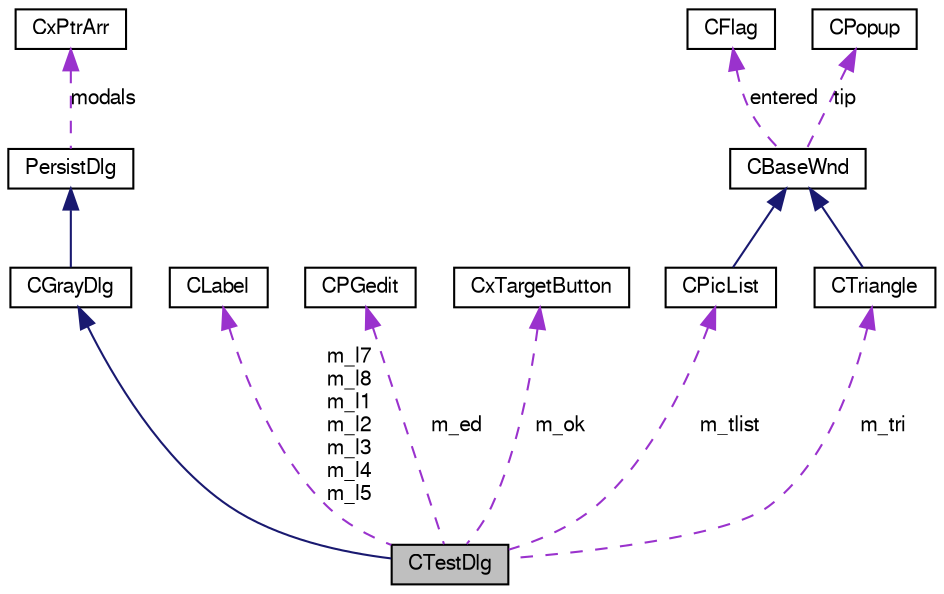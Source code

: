 digraph G
{
  edge [fontname="FreeSans",fontsize="10",labelfontname="FreeSans",labelfontsize="10"];
  node [fontname="FreeSans",fontsize="10",shape=record];
  Node1 [label="CTestDlg",height=0.2,width=0.4,color="black", fillcolor="grey75", style="filled" fontcolor="black"];
  Node2 -> Node1 [dir=back,color="midnightblue",fontsize="10",style="solid",fontname="FreeSans"];
  Node2 [label="CGrayDlg",height=0.2,width=0.4,color="black", fillcolor="white", style="filled",URL="$class_c_gray_dlg.html"];
  Node3 -> Node2 [dir=back,color="midnightblue",fontsize="10",style="solid",fontname="FreeSans"];
  Node3 [label="PersistDlg",height=0.2,width=0.4,color="black", fillcolor="white", style="filled",URL="$class_persist_dlg.html"];
  Node4 -> Node3 [dir=back,color="darkorchid3",fontsize="10",style="dashed",label="modals",fontname="FreeSans"];
  Node4 [label="CxPtrArr",height=0.2,width=0.4,color="black", fillcolor="white", style="filled",URL="$class_cx_ptr_arr.html"];
  Node5 -> Node1 [dir=back,color="darkorchid3",fontsize="10",style="dashed",label="m_l7\nm_l8\nm_l1\nm_l2\nm_l3\nm_l4\nm_l5",fontname="FreeSans"];
  Node5 [label="CLabel",height=0.2,width=0.4,color="black", fillcolor="white", style="filled",URL="$class_c_label.html"];
  Node6 -> Node1 [dir=back,color="darkorchid3",fontsize="10",style="dashed",label="m_ed",fontname="FreeSans"];
  Node6 [label="CPGedit",height=0.2,width=0.4,color="black", fillcolor="white", style="filled",URL="$class_c_p_gedit.html"];
  Node7 -> Node1 [dir=back,color="darkorchid3",fontsize="10",style="dashed",label="m_ok",fontname="FreeSans"];
  Node7 [label="CxTargetButton",height=0.2,width=0.4,color="black", fillcolor="white", style="filled",URL="$class_cx_target_button.html"];
  Node8 -> Node1 [dir=back,color="darkorchid3",fontsize="10",style="dashed",label="m_tlist",fontname="FreeSans"];
  Node8 [label="CPicList",height=0.2,width=0.4,color="black", fillcolor="white", style="filled",URL="$class_c_pic_list.html"];
  Node9 -> Node8 [dir=back,color="midnightblue",fontsize="10",style="solid",fontname="FreeSans"];
  Node9 [label="CBaseWnd",height=0.2,width=0.4,color="black", fillcolor="white", style="filled",URL="$class_c_base_wnd.html"];
  Node10 -> Node9 [dir=back,color="darkorchid3",fontsize="10",style="dashed",label="entered",fontname="FreeSans"];
  Node10 [label="CFlag",height=0.2,width=0.4,color="black", fillcolor="white", style="filled",URL="$class_c_flag.html"];
  Node11 -> Node9 [dir=back,color="darkorchid3",fontsize="10",style="dashed",label="tip",fontname="FreeSans"];
  Node11 [label="CPopup",height=0.2,width=0.4,color="black", fillcolor="white", style="filled",URL="$class_c_popup.html"];
  Node12 -> Node1 [dir=back,color="darkorchid3",fontsize="10",style="dashed",label="m_tri",fontname="FreeSans"];
  Node12 [label="CTriangle",height=0.2,width=0.4,color="black", fillcolor="white", style="filled",URL="$class_c_triangle.html"];
  Node9 -> Node12 [dir=back,color="midnightblue",fontsize="10",style="solid",fontname="FreeSans"];
}
